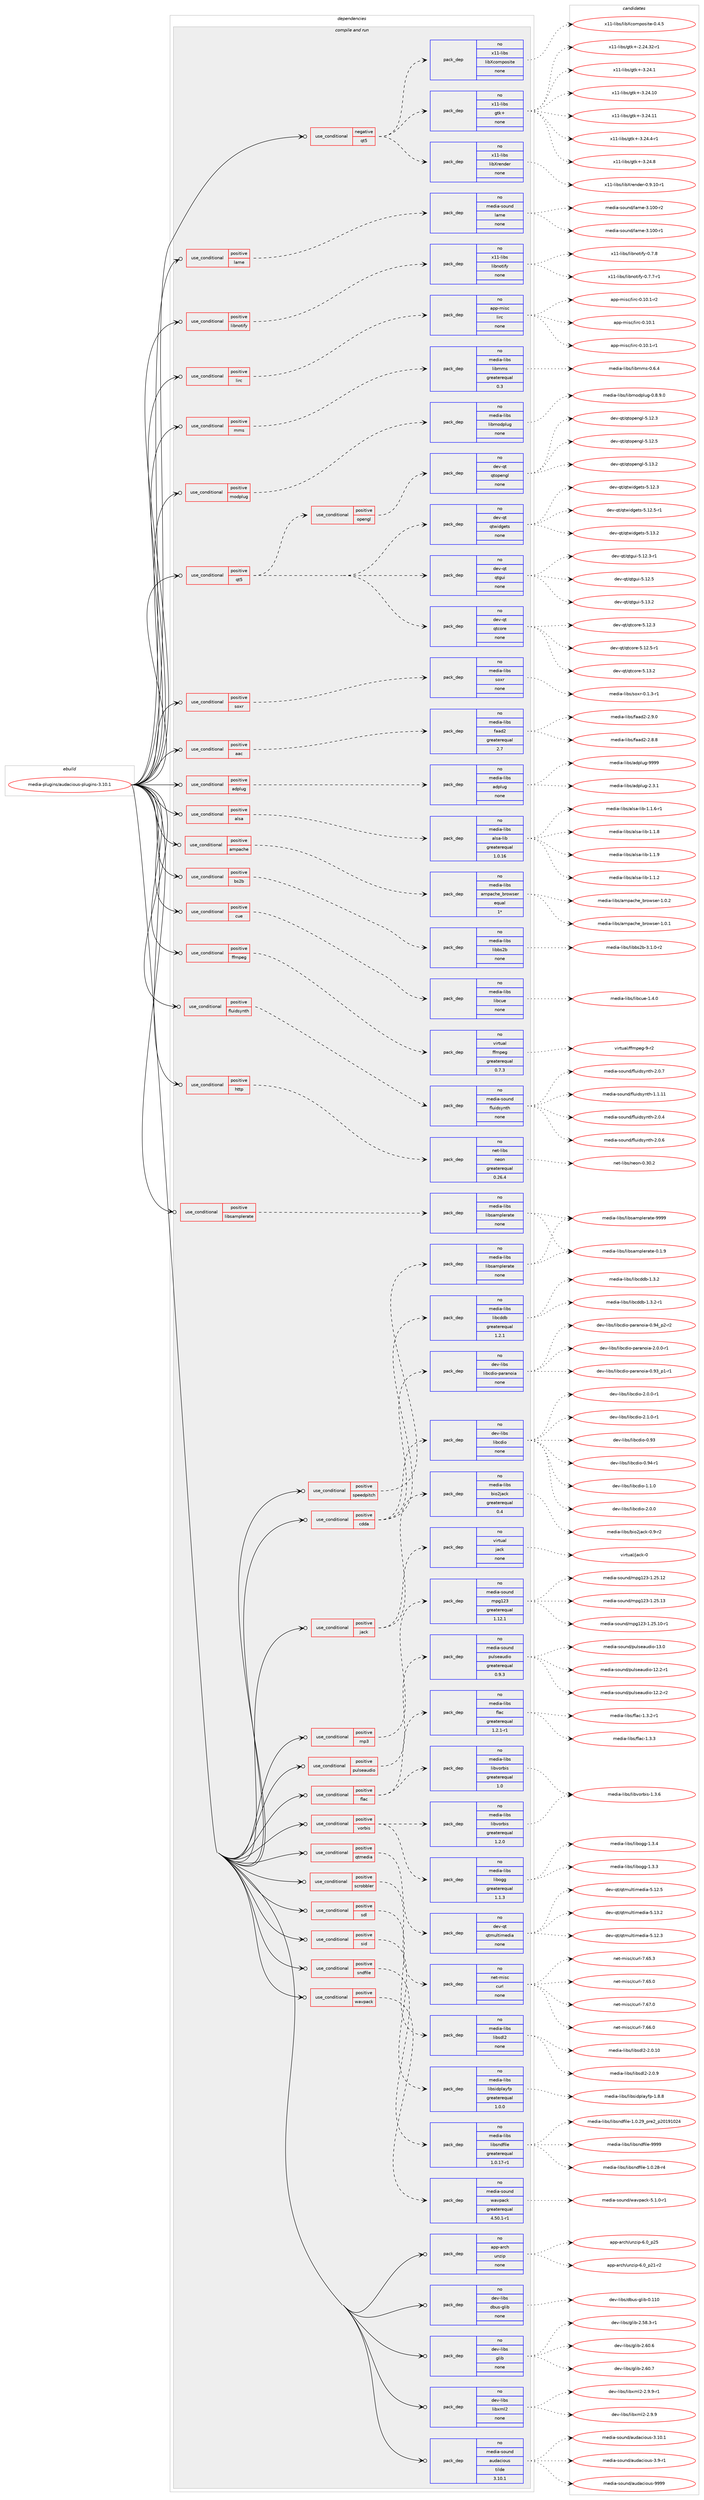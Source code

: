 digraph prolog {

# *************
# Graph options
# *************

newrank=true;
concentrate=true;
compound=true;
graph [rankdir=LR,fontname=Helvetica,fontsize=10,ranksep=1.5];#, ranksep=2.5, nodesep=0.2];
edge  [arrowhead=vee];
node  [fontname=Helvetica,fontsize=10];

# **********
# The ebuild
# **********

subgraph cluster_leftcol {
color=gray;
rank=same;
label=<<i>ebuild</i>>;
id [label="media-plugins/audacious-plugins-3.10.1", color=red, width=4, href="../media-plugins/audacious-plugins-3.10.1.svg"];
}

# ****************
# The dependencies
# ****************

subgraph cluster_midcol {
color=gray;
label=<<i>dependencies</i>>;
subgraph cluster_compile {
fillcolor="#eeeeee";
style=filled;
label=<<i>compile</i>>;
}
subgraph cluster_compileandrun {
fillcolor="#eeeeee";
style=filled;
label=<<i>compile and run</i>>;
subgraph cond192983 {
dependency792572 [label=<<TABLE BORDER="0" CELLBORDER="1" CELLSPACING="0" CELLPADDING="4"><TR><TD ROWSPAN="3" CELLPADDING="10">use_conditional</TD></TR><TR><TD>negative</TD></TR><TR><TD>qt5</TD></TR></TABLE>>, shape=none, color=red];
subgraph pack585714 {
dependency792573 [label=<<TABLE BORDER="0" CELLBORDER="1" CELLSPACING="0" CELLPADDING="4" WIDTH="220"><TR><TD ROWSPAN="6" CELLPADDING="30">pack_dep</TD></TR><TR><TD WIDTH="110">no</TD></TR><TR><TD>x11-libs</TD></TR><TR><TD>gtk+</TD></TR><TR><TD>none</TD></TR><TR><TD></TD></TR></TABLE>>, shape=none, color=blue];
}
dependency792572:e -> dependency792573:w [weight=20,style="dashed",arrowhead="vee"];
subgraph pack585715 {
dependency792574 [label=<<TABLE BORDER="0" CELLBORDER="1" CELLSPACING="0" CELLPADDING="4" WIDTH="220"><TR><TD ROWSPAN="6" CELLPADDING="30">pack_dep</TD></TR><TR><TD WIDTH="110">no</TD></TR><TR><TD>x11-libs</TD></TR><TR><TD>libXcomposite</TD></TR><TR><TD>none</TD></TR><TR><TD></TD></TR></TABLE>>, shape=none, color=blue];
}
dependency792572:e -> dependency792574:w [weight=20,style="dashed",arrowhead="vee"];
subgraph pack585716 {
dependency792575 [label=<<TABLE BORDER="0" CELLBORDER="1" CELLSPACING="0" CELLPADDING="4" WIDTH="220"><TR><TD ROWSPAN="6" CELLPADDING="30">pack_dep</TD></TR><TR><TD WIDTH="110">no</TD></TR><TR><TD>x11-libs</TD></TR><TR><TD>libXrender</TD></TR><TR><TD>none</TD></TR><TR><TD></TD></TR></TABLE>>, shape=none, color=blue];
}
dependency792572:e -> dependency792575:w [weight=20,style="dashed",arrowhead="vee"];
}
id:e -> dependency792572:w [weight=20,style="solid",arrowhead="odotvee"];
subgraph cond192984 {
dependency792576 [label=<<TABLE BORDER="0" CELLBORDER="1" CELLSPACING="0" CELLPADDING="4"><TR><TD ROWSPAN="3" CELLPADDING="10">use_conditional</TD></TR><TR><TD>positive</TD></TR><TR><TD>aac</TD></TR></TABLE>>, shape=none, color=red];
subgraph pack585717 {
dependency792577 [label=<<TABLE BORDER="0" CELLBORDER="1" CELLSPACING="0" CELLPADDING="4" WIDTH="220"><TR><TD ROWSPAN="6" CELLPADDING="30">pack_dep</TD></TR><TR><TD WIDTH="110">no</TD></TR><TR><TD>media-libs</TD></TR><TR><TD>faad2</TD></TR><TR><TD>greaterequal</TD></TR><TR><TD>2.7</TD></TR></TABLE>>, shape=none, color=blue];
}
dependency792576:e -> dependency792577:w [weight=20,style="dashed",arrowhead="vee"];
}
id:e -> dependency792576:w [weight=20,style="solid",arrowhead="odotvee"];
subgraph cond192985 {
dependency792578 [label=<<TABLE BORDER="0" CELLBORDER="1" CELLSPACING="0" CELLPADDING="4"><TR><TD ROWSPAN="3" CELLPADDING="10">use_conditional</TD></TR><TR><TD>positive</TD></TR><TR><TD>adplug</TD></TR></TABLE>>, shape=none, color=red];
subgraph pack585718 {
dependency792579 [label=<<TABLE BORDER="0" CELLBORDER="1" CELLSPACING="0" CELLPADDING="4" WIDTH="220"><TR><TD ROWSPAN="6" CELLPADDING="30">pack_dep</TD></TR><TR><TD WIDTH="110">no</TD></TR><TR><TD>media-libs</TD></TR><TR><TD>adplug</TD></TR><TR><TD>none</TD></TR><TR><TD></TD></TR></TABLE>>, shape=none, color=blue];
}
dependency792578:e -> dependency792579:w [weight=20,style="dashed",arrowhead="vee"];
}
id:e -> dependency792578:w [weight=20,style="solid",arrowhead="odotvee"];
subgraph cond192986 {
dependency792580 [label=<<TABLE BORDER="0" CELLBORDER="1" CELLSPACING="0" CELLPADDING="4"><TR><TD ROWSPAN="3" CELLPADDING="10">use_conditional</TD></TR><TR><TD>positive</TD></TR><TR><TD>alsa</TD></TR></TABLE>>, shape=none, color=red];
subgraph pack585719 {
dependency792581 [label=<<TABLE BORDER="0" CELLBORDER="1" CELLSPACING="0" CELLPADDING="4" WIDTH="220"><TR><TD ROWSPAN="6" CELLPADDING="30">pack_dep</TD></TR><TR><TD WIDTH="110">no</TD></TR><TR><TD>media-libs</TD></TR><TR><TD>alsa-lib</TD></TR><TR><TD>greaterequal</TD></TR><TR><TD>1.0.16</TD></TR></TABLE>>, shape=none, color=blue];
}
dependency792580:e -> dependency792581:w [weight=20,style="dashed",arrowhead="vee"];
}
id:e -> dependency792580:w [weight=20,style="solid",arrowhead="odotvee"];
subgraph cond192987 {
dependency792582 [label=<<TABLE BORDER="0" CELLBORDER="1" CELLSPACING="0" CELLPADDING="4"><TR><TD ROWSPAN="3" CELLPADDING="10">use_conditional</TD></TR><TR><TD>positive</TD></TR><TR><TD>ampache</TD></TR></TABLE>>, shape=none, color=red];
subgraph pack585720 {
dependency792583 [label=<<TABLE BORDER="0" CELLBORDER="1" CELLSPACING="0" CELLPADDING="4" WIDTH="220"><TR><TD ROWSPAN="6" CELLPADDING="30">pack_dep</TD></TR><TR><TD WIDTH="110">no</TD></TR><TR><TD>media-libs</TD></TR><TR><TD>ampache_browser</TD></TR><TR><TD>equal</TD></TR><TR><TD>1*</TD></TR></TABLE>>, shape=none, color=blue];
}
dependency792582:e -> dependency792583:w [weight=20,style="dashed",arrowhead="vee"];
}
id:e -> dependency792582:w [weight=20,style="solid",arrowhead="odotvee"];
subgraph cond192988 {
dependency792584 [label=<<TABLE BORDER="0" CELLBORDER="1" CELLSPACING="0" CELLPADDING="4"><TR><TD ROWSPAN="3" CELLPADDING="10">use_conditional</TD></TR><TR><TD>positive</TD></TR><TR><TD>bs2b</TD></TR></TABLE>>, shape=none, color=red];
subgraph pack585721 {
dependency792585 [label=<<TABLE BORDER="0" CELLBORDER="1" CELLSPACING="0" CELLPADDING="4" WIDTH="220"><TR><TD ROWSPAN="6" CELLPADDING="30">pack_dep</TD></TR><TR><TD WIDTH="110">no</TD></TR><TR><TD>media-libs</TD></TR><TR><TD>libbs2b</TD></TR><TR><TD>none</TD></TR><TR><TD></TD></TR></TABLE>>, shape=none, color=blue];
}
dependency792584:e -> dependency792585:w [weight=20,style="dashed",arrowhead="vee"];
}
id:e -> dependency792584:w [weight=20,style="solid",arrowhead="odotvee"];
subgraph cond192989 {
dependency792586 [label=<<TABLE BORDER="0" CELLBORDER="1" CELLSPACING="0" CELLPADDING="4"><TR><TD ROWSPAN="3" CELLPADDING="10">use_conditional</TD></TR><TR><TD>positive</TD></TR><TR><TD>cdda</TD></TR></TABLE>>, shape=none, color=red];
subgraph pack585722 {
dependency792587 [label=<<TABLE BORDER="0" CELLBORDER="1" CELLSPACING="0" CELLPADDING="4" WIDTH="220"><TR><TD ROWSPAN="6" CELLPADDING="30">pack_dep</TD></TR><TR><TD WIDTH="110">no</TD></TR><TR><TD>dev-libs</TD></TR><TR><TD>libcdio</TD></TR><TR><TD>none</TD></TR><TR><TD></TD></TR></TABLE>>, shape=none, color=blue];
}
dependency792586:e -> dependency792587:w [weight=20,style="dashed",arrowhead="vee"];
subgraph pack585723 {
dependency792588 [label=<<TABLE BORDER="0" CELLBORDER="1" CELLSPACING="0" CELLPADDING="4" WIDTH="220"><TR><TD ROWSPAN="6" CELLPADDING="30">pack_dep</TD></TR><TR><TD WIDTH="110">no</TD></TR><TR><TD>dev-libs</TD></TR><TR><TD>libcdio-paranoia</TD></TR><TR><TD>none</TD></TR><TR><TD></TD></TR></TABLE>>, shape=none, color=blue];
}
dependency792586:e -> dependency792588:w [weight=20,style="dashed",arrowhead="vee"];
subgraph pack585724 {
dependency792589 [label=<<TABLE BORDER="0" CELLBORDER="1" CELLSPACING="0" CELLPADDING="4" WIDTH="220"><TR><TD ROWSPAN="6" CELLPADDING="30">pack_dep</TD></TR><TR><TD WIDTH="110">no</TD></TR><TR><TD>media-libs</TD></TR><TR><TD>libcddb</TD></TR><TR><TD>greaterequal</TD></TR><TR><TD>1.2.1</TD></TR></TABLE>>, shape=none, color=blue];
}
dependency792586:e -> dependency792589:w [weight=20,style="dashed",arrowhead="vee"];
}
id:e -> dependency792586:w [weight=20,style="solid",arrowhead="odotvee"];
subgraph cond192990 {
dependency792590 [label=<<TABLE BORDER="0" CELLBORDER="1" CELLSPACING="0" CELLPADDING="4"><TR><TD ROWSPAN="3" CELLPADDING="10">use_conditional</TD></TR><TR><TD>positive</TD></TR><TR><TD>cue</TD></TR></TABLE>>, shape=none, color=red];
subgraph pack585725 {
dependency792591 [label=<<TABLE BORDER="0" CELLBORDER="1" CELLSPACING="0" CELLPADDING="4" WIDTH="220"><TR><TD ROWSPAN="6" CELLPADDING="30">pack_dep</TD></TR><TR><TD WIDTH="110">no</TD></TR><TR><TD>media-libs</TD></TR><TR><TD>libcue</TD></TR><TR><TD>none</TD></TR><TR><TD></TD></TR></TABLE>>, shape=none, color=blue];
}
dependency792590:e -> dependency792591:w [weight=20,style="dashed",arrowhead="vee"];
}
id:e -> dependency792590:w [weight=20,style="solid",arrowhead="odotvee"];
subgraph cond192991 {
dependency792592 [label=<<TABLE BORDER="0" CELLBORDER="1" CELLSPACING="0" CELLPADDING="4"><TR><TD ROWSPAN="3" CELLPADDING="10">use_conditional</TD></TR><TR><TD>positive</TD></TR><TR><TD>ffmpeg</TD></TR></TABLE>>, shape=none, color=red];
subgraph pack585726 {
dependency792593 [label=<<TABLE BORDER="0" CELLBORDER="1" CELLSPACING="0" CELLPADDING="4" WIDTH="220"><TR><TD ROWSPAN="6" CELLPADDING="30">pack_dep</TD></TR><TR><TD WIDTH="110">no</TD></TR><TR><TD>virtual</TD></TR><TR><TD>ffmpeg</TD></TR><TR><TD>greaterequal</TD></TR><TR><TD>0.7.3</TD></TR></TABLE>>, shape=none, color=blue];
}
dependency792592:e -> dependency792593:w [weight=20,style="dashed",arrowhead="vee"];
}
id:e -> dependency792592:w [weight=20,style="solid",arrowhead="odotvee"];
subgraph cond192992 {
dependency792594 [label=<<TABLE BORDER="0" CELLBORDER="1" CELLSPACING="0" CELLPADDING="4"><TR><TD ROWSPAN="3" CELLPADDING="10">use_conditional</TD></TR><TR><TD>positive</TD></TR><TR><TD>flac</TD></TR></TABLE>>, shape=none, color=red];
subgraph pack585727 {
dependency792595 [label=<<TABLE BORDER="0" CELLBORDER="1" CELLSPACING="0" CELLPADDING="4" WIDTH="220"><TR><TD ROWSPAN="6" CELLPADDING="30">pack_dep</TD></TR><TR><TD WIDTH="110">no</TD></TR><TR><TD>media-libs</TD></TR><TR><TD>flac</TD></TR><TR><TD>greaterequal</TD></TR><TR><TD>1.2.1-r1</TD></TR></TABLE>>, shape=none, color=blue];
}
dependency792594:e -> dependency792595:w [weight=20,style="dashed",arrowhead="vee"];
subgraph pack585728 {
dependency792596 [label=<<TABLE BORDER="0" CELLBORDER="1" CELLSPACING="0" CELLPADDING="4" WIDTH="220"><TR><TD ROWSPAN="6" CELLPADDING="30">pack_dep</TD></TR><TR><TD WIDTH="110">no</TD></TR><TR><TD>media-libs</TD></TR><TR><TD>libvorbis</TD></TR><TR><TD>greaterequal</TD></TR><TR><TD>1.0</TD></TR></TABLE>>, shape=none, color=blue];
}
dependency792594:e -> dependency792596:w [weight=20,style="dashed",arrowhead="vee"];
}
id:e -> dependency792594:w [weight=20,style="solid",arrowhead="odotvee"];
subgraph cond192993 {
dependency792597 [label=<<TABLE BORDER="0" CELLBORDER="1" CELLSPACING="0" CELLPADDING="4"><TR><TD ROWSPAN="3" CELLPADDING="10">use_conditional</TD></TR><TR><TD>positive</TD></TR><TR><TD>fluidsynth</TD></TR></TABLE>>, shape=none, color=red];
subgraph pack585729 {
dependency792598 [label=<<TABLE BORDER="0" CELLBORDER="1" CELLSPACING="0" CELLPADDING="4" WIDTH="220"><TR><TD ROWSPAN="6" CELLPADDING="30">pack_dep</TD></TR><TR><TD WIDTH="110">no</TD></TR><TR><TD>media-sound</TD></TR><TR><TD>fluidsynth</TD></TR><TR><TD>none</TD></TR><TR><TD></TD></TR></TABLE>>, shape=none, color=blue];
}
dependency792597:e -> dependency792598:w [weight=20,style="dashed",arrowhead="vee"];
}
id:e -> dependency792597:w [weight=20,style="solid",arrowhead="odotvee"];
subgraph cond192994 {
dependency792599 [label=<<TABLE BORDER="0" CELLBORDER="1" CELLSPACING="0" CELLPADDING="4"><TR><TD ROWSPAN="3" CELLPADDING="10">use_conditional</TD></TR><TR><TD>positive</TD></TR><TR><TD>http</TD></TR></TABLE>>, shape=none, color=red];
subgraph pack585730 {
dependency792600 [label=<<TABLE BORDER="0" CELLBORDER="1" CELLSPACING="0" CELLPADDING="4" WIDTH="220"><TR><TD ROWSPAN="6" CELLPADDING="30">pack_dep</TD></TR><TR><TD WIDTH="110">no</TD></TR><TR><TD>net-libs</TD></TR><TR><TD>neon</TD></TR><TR><TD>greaterequal</TD></TR><TR><TD>0.26.4</TD></TR></TABLE>>, shape=none, color=blue];
}
dependency792599:e -> dependency792600:w [weight=20,style="dashed",arrowhead="vee"];
}
id:e -> dependency792599:w [weight=20,style="solid",arrowhead="odotvee"];
subgraph cond192995 {
dependency792601 [label=<<TABLE BORDER="0" CELLBORDER="1" CELLSPACING="0" CELLPADDING="4"><TR><TD ROWSPAN="3" CELLPADDING="10">use_conditional</TD></TR><TR><TD>positive</TD></TR><TR><TD>jack</TD></TR></TABLE>>, shape=none, color=red];
subgraph pack585731 {
dependency792602 [label=<<TABLE BORDER="0" CELLBORDER="1" CELLSPACING="0" CELLPADDING="4" WIDTH="220"><TR><TD ROWSPAN="6" CELLPADDING="30">pack_dep</TD></TR><TR><TD WIDTH="110">no</TD></TR><TR><TD>media-libs</TD></TR><TR><TD>bio2jack</TD></TR><TR><TD>greaterequal</TD></TR><TR><TD>0.4</TD></TR></TABLE>>, shape=none, color=blue];
}
dependency792601:e -> dependency792602:w [weight=20,style="dashed",arrowhead="vee"];
subgraph pack585732 {
dependency792603 [label=<<TABLE BORDER="0" CELLBORDER="1" CELLSPACING="0" CELLPADDING="4" WIDTH="220"><TR><TD ROWSPAN="6" CELLPADDING="30">pack_dep</TD></TR><TR><TD WIDTH="110">no</TD></TR><TR><TD>virtual</TD></TR><TR><TD>jack</TD></TR><TR><TD>none</TD></TR><TR><TD></TD></TR></TABLE>>, shape=none, color=blue];
}
dependency792601:e -> dependency792603:w [weight=20,style="dashed",arrowhead="vee"];
}
id:e -> dependency792601:w [weight=20,style="solid",arrowhead="odotvee"];
subgraph cond192996 {
dependency792604 [label=<<TABLE BORDER="0" CELLBORDER="1" CELLSPACING="0" CELLPADDING="4"><TR><TD ROWSPAN="3" CELLPADDING="10">use_conditional</TD></TR><TR><TD>positive</TD></TR><TR><TD>lame</TD></TR></TABLE>>, shape=none, color=red];
subgraph pack585733 {
dependency792605 [label=<<TABLE BORDER="0" CELLBORDER="1" CELLSPACING="0" CELLPADDING="4" WIDTH="220"><TR><TD ROWSPAN="6" CELLPADDING="30">pack_dep</TD></TR><TR><TD WIDTH="110">no</TD></TR><TR><TD>media-sound</TD></TR><TR><TD>lame</TD></TR><TR><TD>none</TD></TR><TR><TD></TD></TR></TABLE>>, shape=none, color=blue];
}
dependency792604:e -> dependency792605:w [weight=20,style="dashed",arrowhead="vee"];
}
id:e -> dependency792604:w [weight=20,style="solid",arrowhead="odotvee"];
subgraph cond192997 {
dependency792606 [label=<<TABLE BORDER="0" CELLBORDER="1" CELLSPACING="0" CELLPADDING="4"><TR><TD ROWSPAN="3" CELLPADDING="10">use_conditional</TD></TR><TR><TD>positive</TD></TR><TR><TD>libnotify</TD></TR></TABLE>>, shape=none, color=red];
subgraph pack585734 {
dependency792607 [label=<<TABLE BORDER="0" CELLBORDER="1" CELLSPACING="0" CELLPADDING="4" WIDTH="220"><TR><TD ROWSPAN="6" CELLPADDING="30">pack_dep</TD></TR><TR><TD WIDTH="110">no</TD></TR><TR><TD>x11-libs</TD></TR><TR><TD>libnotify</TD></TR><TR><TD>none</TD></TR><TR><TD></TD></TR></TABLE>>, shape=none, color=blue];
}
dependency792606:e -> dependency792607:w [weight=20,style="dashed",arrowhead="vee"];
}
id:e -> dependency792606:w [weight=20,style="solid",arrowhead="odotvee"];
subgraph cond192998 {
dependency792608 [label=<<TABLE BORDER="0" CELLBORDER="1" CELLSPACING="0" CELLPADDING="4"><TR><TD ROWSPAN="3" CELLPADDING="10">use_conditional</TD></TR><TR><TD>positive</TD></TR><TR><TD>libsamplerate</TD></TR></TABLE>>, shape=none, color=red];
subgraph pack585735 {
dependency792609 [label=<<TABLE BORDER="0" CELLBORDER="1" CELLSPACING="0" CELLPADDING="4" WIDTH="220"><TR><TD ROWSPAN="6" CELLPADDING="30">pack_dep</TD></TR><TR><TD WIDTH="110">no</TD></TR><TR><TD>media-libs</TD></TR><TR><TD>libsamplerate</TD></TR><TR><TD>none</TD></TR><TR><TD></TD></TR></TABLE>>, shape=none, color=blue];
}
dependency792608:e -> dependency792609:w [weight=20,style="dashed",arrowhead="vee"];
}
id:e -> dependency792608:w [weight=20,style="solid",arrowhead="odotvee"];
subgraph cond192999 {
dependency792610 [label=<<TABLE BORDER="0" CELLBORDER="1" CELLSPACING="0" CELLPADDING="4"><TR><TD ROWSPAN="3" CELLPADDING="10">use_conditional</TD></TR><TR><TD>positive</TD></TR><TR><TD>lirc</TD></TR></TABLE>>, shape=none, color=red];
subgraph pack585736 {
dependency792611 [label=<<TABLE BORDER="0" CELLBORDER="1" CELLSPACING="0" CELLPADDING="4" WIDTH="220"><TR><TD ROWSPAN="6" CELLPADDING="30">pack_dep</TD></TR><TR><TD WIDTH="110">no</TD></TR><TR><TD>app-misc</TD></TR><TR><TD>lirc</TD></TR><TR><TD>none</TD></TR><TR><TD></TD></TR></TABLE>>, shape=none, color=blue];
}
dependency792610:e -> dependency792611:w [weight=20,style="dashed",arrowhead="vee"];
}
id:e -> dependency792610:w [weight=20,style="solid",arrowhead="odotvee"];
subgraph cond193000 {
dependency792612 [label=<<TABLE BORDER="0" CELLBORDER="1" CELLSPACING="0" CELLPADDING="4"><TR><TD ROWSPAN="3" CELLPADDING="10">use_conditional</TD></TR><TR><TD>positive</TD></TR><TR><TD>mms</TD></TR></TABLE>>, shape=none, color=red];
subgraph pack585737 {
dependency792613 [label=<<TABLE BORDER="0" CELLBORDER="1" CELLSPACING="0" CELLPADDING="4" WIDTH="220"><TR><TD ROWSPAN="6" CELLPADDING="30">pack_dep</TD></TR><TR><TD WIDTH="110">no</TD></TR><TR><TD>media-libs</TD></TR><TR><TD>libmms</TD></TR><TR><TD>greaterequal</TD></TR><TR><TD>0.3</TD></TR></TABLE>>, shape=none, color=blue];
}
dependency792612:e -> dependency792613:w [weight=20,style="dashed",arrowhead="vee"];
}
id:e -> dependency792612:w [weight=20,style="solid",arrowhead="odotvee"];
subgraph cond193001 {
dependency792614 [label=<<TABLE BORDER="0" CELLBORDER="1" CELLSPACING="0" CELLPADDING="4"><TR><TD ROWSPAN="3" CELLPADDING="10">use_conditional</TD></TR><TR><TD>positive</TD></TR><TR><TD>modplug</TD></TR></TABLE>>, shape=none, color=red];
subgraph pack585738 {
dependency792615 [label=<<TABLE BORDER="0" CELLBORDER="1" CELLSPACING="0" CELLPADDING="4" WIDTH="220"><TR><TD ROWSPAN="6" CELLPADDING="30">pack_dep</TD></TR><TR><TD WIDTH="110">no</TD></TR><TR><TD>media-libs</TD></TR><TR><TD>libmodplug</TD></TR><TR><TD>none</TD></TR><TR><TD></TD></TR></TABLE>>, shape=none, color=blue];
}
dependency792614:e -> dependency792615:w [weight=20,style="dashed",arrowhead="vee"];
}
id:e -> dependency792614:w [weight=20,style="solid",arrowhead="odotvee"];
subgraph cond193002 {
dependency792616 [label=<<TABLE BORDER="0" CELLBORDER="1" CELLSPACING="0" CELLPADDING="4"><TR><TD ROWSPAN="3" CELLPADDING="10">use_conditional</TD></TR><TR><TD>positive</TD></TR><TR><TD>mp3</TD></TR></TABLE>>, shape=none, color=red];
subgraph pack585739 {
dependency792617 [label=<<TABLE BORDER="0" CELLBORDER="1" CELLSPACING="0" CELLPADDING="4" WIDTH="220"><TR><TD ROWSPAN="6" CELLPADDING="30">pack_dep</TD></TR><TR><TD WIDTH="110">no</TD></TR><TR><TD>media-sound</TD></TR><TR><TD>mpg123</TD></TR><TR><TD>greaterequal</TD></TR><TR><TD>1.12.1</TD></TR></TABLE>>, shape=none, color=blue];
}
dependency792616:e -> dependency792617:w [weight=20,style="dashed",arrowhead="vee"];
}
id:e -> dependency792616:w [weight=20,style="solid",arrowhead="odotvee"];
subgraph cond193003 {
dependency792618 [label=<<TABLE BORDER="0" CELLBORDER="1" CELLSPACING="0" CELLPADDING="4"><TR><TD ROWSPAN="3" CELLPADDING="10">use_conditional</TD></TR><TR><TD>positive</TD></TR><TR><TD>pulseaudio</TD></TR></TABLE>>, shape=none, color=red];
subgraph pack585740 {
dependency792619 [label=<<TABLE BORDER="0" CELLBORDER="1" CELLSPACING="0" CELLPADDING="4" WIDTH="220"><TR><TD ROWSPAN="6" CELLPADDING="30">pack_dep</TD></TR><TR><TD WIDTH="110">no</TD></TR><TR><TD>media-sound</TD></TR><TR><TD>pulseaudio</TD></TR><TR><TD>greaterequal</TD></TR><TR><TD>0.9.3</TD></TR></TABLE>>, shape=none, color=blue];
}
dependency792618:e -> dependency792619:w [weight=20,style="dashed",arrowhead="vee"];
}
id:e -> dependency792618:w [weight=20,style="solid",arrowhead="odotvee"];
subgraph cond193004 {
dependency792620 [label=<<TABLE BORDER="0" CELLBORDER="1" CELLSPACING="0" CELLPADDING="4"><TR><TD ROWSPAN="3" CELLPADDING="10">use_conditional</TD></TR><TR><TD>positive</TD></TR><TR><TD>qt5</TD></TR></TABLE>>, shape=none, color=red];
subgraph pack585741 {
dependency792621 [label=<<TABLE BORDER="0" CELLBORDER="1" CELLSPACING="0" CELLPADDING="4" WIDTH="220"><TR><TD ROWSPAN="6" CELLPADDING="30">pack_dep</TD></TR><TR><TD WIDTH="110">no</TD></TR><TR><TD>dev-qt</TD></TR><TR><TD>qtcore</TD></TR><TR><TD>none</TD></TR><TR><TD></TD></TR></TABLE>>, shape=none, color=blue];
}
dependency792620:e -> dependency792621:w [weight=20,style="dashed",arrowhead="vee"];
subgraph pack585742 {
dependency792622 [label=<<TABLE BORDER="0" CELLBORDER="1" CELLSPACING="0" CELLPADDING="4" WIDTH="220"><TR><TD ROWSPAN="6" CELLPADDING="30">pack_dep</TD></TR><TR><TD WIDTH="110">no</TD></TR><TR><TD>dev-qt</TD></TR><TR><TD>qtgui</TD></TR><TR><TD>none</TD></TR><TR><TD></TD></TR></TABLE>>, shape=none, color=blue];
}
dependency792620:e -> dependency792622:w [weight=20,style="dashed",arrowhead="vee"];
subgraph pack585743 {
dependency792623 [label=<<TABLE BORDER="0" CELLBORDER="1" CELLSPACING="0" CELLPADDING="4" WIDTH="220"><TR><TD ROWSPAN="6" CELLPADDING="30">pack_dep</TD></TR><TR><TD WIDTH="110">no</TD></TR><TR><TD>dev-qt</TD></TR><TR><TD>qtwidgets</TD></TR><TR><TD>none</TD></TR><TR><TD></TD></TR></TABLE>>, shape=none, color=blue];
}
dependency792620:e -> dependency792623:w [weight=20,style="dashed",arrowhead="vee"];
subgraph cond193005 {
dependency792624 [label=<<TABLE BORDER="0" CELLBORDER="1" CELLSPACING="0" CELLPADDING="4"><TR><TD ROWSPAN="3" CELLPADDING="10">use_conditional</TD></TR><TR><TD>positive</TD></TR><TR><TD>opengl</TD></TR></TABLE>>, shape=none, color=red];
subgraph pack585744 {
dependency792625 [label=<<TABLE BORDER="0" CELLBORDER="1" CELLSPACING="0" CELLPADDING="4" WIDTH="220"><TR><TD ROWSPAN="6" CELLPADDING="30">pack_dep</TD></TR><TR><TD WIDTH="110">no</TD></TR><TR><TD>dev-qt</TD></TR><TR><TD>qtopengl</TD></TR><TR><TD>none</TD></TR><TR><TD></TD></TR></TABLE>>, shape=none, color=blue];
}
dependency792624:e -> dependency792625:w [weight=20,style="dashed",arrowhead="vee"];
}
dependency792620:e -> dependency792624:w [weight=20,style="dashed",arrowhead="vee"];
}
id:e -> dependency792620:w [weight=20,style="solid",arrowhead="odotvee"];
subgraph cond193006 {
dependency792626 [label=<<TABLE BORDER="0" CELLBORDER="1" CELLSPACING="0" CELLPADDING="4"><TR><TD ROWSPAN="3" CELLPADDING="10">use_conditional</TD></TR><TR><TD>positive</TD></TR><TR><TD>qtmedia</TD></TR></TABLE>>, shape=none, color=red];
subgraph pack585745 {
dependency792627 [label=<<TABLE BORDER="0" CELLBORDER="1" CELLSPACING="0" CELLPADDING="4" WIDTH="220"><TR><TD ROWSPAN="6" CELLPADDING="30">pack_dep</TD></TR><TR><TD WIDTH="110">no</TD></TR><TR><TD>dev-qt</TD></TR><TR><TD>qtmultimedia</TD></TR><TR><TD>none</TD></TR><TR><TD></TD></TR></TABLE>>, shape=none, color=blue];
}
dependency792626:e -> dependency792627:w [weight=20,style="dashed",arrowhead="vee"];
}
id:e -> dependency792626:w [weight=20,style="solid",arrowhead="odotvee"];
subgraph cond193007 {
dependency792628 [label=<<TABLE BORDER="0" CELLBORDER="1" CELLSPACING="0" CELLPADDING="4"><TR><TD ROWSPAN="3" CELLPADDING="10">use_conditional</TD></TR><TR><TD>positive</TD></TR><TR><TD>scrobbler</TD></TR></TABLE>>, shape=none, color=red];
subgraph pack585746 {
dependency792629 [label=<<TABLE BORDER="0" CELLBORDER="1" CELLSPACING="0" CELLPADDING="4" WIDTH="220"><TR><TD ROWSPAN="6" CELLPADDING="30">pack_dep</TD></TR><TR><TD WIDTH="110">no</TD></TR><TR><TD>net-misc</TD></TR><TR><TD>curl</TD></TR><TR><TD>none</TD></TR><TR><TD></TD></TR></TABLE>>, shape=none, color=blue];
}
dependency792628:e -> dependency792629:w [weight=20,style="dashed",arrowhead="vee"];
}
id:e -> dependency792628:w [weight=20,style="solid",arrowhead="odotvee"];
subgraph cond193008 {
dependency792630 [label=<<TABLE BORDER="0" CELLBORDER="1" CELLSPACING="0" CELLPADDING="4"><TR><TD ROWSPAN="3" CELLPADDING="10">use_conditional</TD></TR><TR><TD>positive</TD></TR><TR><TD>sdl</TD></TR></TABLE>>, shape=none, color=red];
subgraph pack585747 {
dependency792631 [label=<<TABLE BORDER="0" CELLBORDER="1" CELLSPACING="0" CELLPADDING="4" WIDTH="220"><TR><TD ROWSPAN="6" CELLPADDING="30">pack_dep</TD></TR><TR><TD WIDTH="110">no</TD></TR><TR><TD>media-libs</TD></TR><TR><TD>libsdl2</TD></TR><TR><TD>none</TD></TR><TR><TD></TD></TR></TABLE>>, shape=none, color=blue];
}
dependency792630:e -> dependency792631:w [weight=20,style="dashed",arrowhead="vee"];
}
id:e -> dependency792630:w [weight=20,style="solid",arrowhead="odotvee"];
subgraph cond193009 {
dependency792632 [label=<<TABLE BORDER="0" CELLBORDER="1" CELLSPACING="0" CELLPADDING="4"><TR><TD ROWSPAN="3" CELLPADDING="10">use_conditional</TD></TR><TR><TD>positive</TD></TR><TR><TD>sid</TD></TR></TABLE>>, shape=none, color=red];
subgraph pack585748 {
dependency792633 [label=<<TABLE BORDER="0" CELLBORDER="1" CELLSPACING="0" CELLPADDING="4" WIDTH="220"><TR><TD ROWSPAN="6" CELLPADDING="30">pack_dep</TD></TR><TR><TD WIDTH="110">no</TD></TR><TR><TD>media-libs</TD></TR><TR><TD>libsidplayfp</TD></TR><TR><TD>greaterequal</TD></TR><TR><TD>1.0.0</TD></TR></TABLE>>, shape=none, color=blue];
}
dependency792632:e -> dependency792633:w [weight=20,style="dashed",arrowhead="vee"];
}
id:e -> dependency792632:w [weight=20,style="solid",arrowhead="odotvee"];
subgraph cond193010 {
dependency792634 [label=<<TABLE BORDER="0" CELLBORDER="1" CELLSPACING="0" CELLPADDING="4"><TR><TD ROWSPAN="3" CELLPADDING="10">use_conditional</TD></TR><TR><TD>positive</TD></TR><TR><TD>sndfile</TD></TR></TABLE>>, shape=none, color=red];
subgraph pack585749 {
dependency792635 [label=<<TABLE BORDER="0" CELLBORDER="1" CELLSPACING="0" CELLPADDING="4" WIDTH="220"><TR><TD ROWSPAN="6" CELLPADDING="30">pack_dep</TD></TR><TR><TD WIDTH="110">no</TD></TR><TR><TD>media-libs</TD></TR><TR><TD>libsndfile</TD></TR><TR><TD>greaterequal</TD></TR><TR><TD>1.0.17-r1</TD></TR></TABLE>>, shape=none, color=blue];
}
dependency792634:e -> dependency792635:w [weight=20,style="dashed",arrowhead="vee"];
}
id:e -> dependency792634:w [weight=20,style="solid",arrowhead="odotvee"];
subgraph cond193011 {
dependency792636 [label=<<TABLE BORDER="0" CELLBORDER="1" CELLSPACING="0" CELLPADDING="4"><TR><TD ROWSPAN="3" CELLPADDING="10">use_conditional</TD></TR><TR><TD>positive</TD></TR><TR><TD>soxr</TD></TR></TABLE>>, shape=none, color=red];
subgraph pack585750 {
dependency792637 [label=<<TABLE BORDER="0" CELLBORDER="1" CELLSPACING="0" CELLPADDING="4" WIDTH="220"><TR><TD ROWSPAN="6" CELLPADDING="30">pack_dep</TD></TR><TR><TD WIDTH="110">no</TD></TR><TR><TD>media-libs</TD></TR><TR><TD>soxr</TD></TR><TR><TD>none</TD></TR><TR><TD></TD></TR></TABLE>>, shape=none, color=blue];
}
dependency792636:e -> dependency792637:w [weight=20,style="dashed",arrowhead="vee"];
}
id:e -> dependency792636:w [weight=20,style="solid",arrowhead="odotvee"];
subgraph cond193012 {
dependency792638 [label=<<TABLE BORDER="0" CELLBORDER="1" CELLSPACING="0" CELLPADDING="4"><TR><TD ROWSPAN="3" CELLPADDING="10">use_conditional</TD></TR><TR><TD>positive</TD></TR><TR><TD>speedpitch</TD></TR></TABLE>>, shape=none, color=red];
subgraph pack585751 {
dependency792639 [label=<<TABLE BORDER="0" CELLBORDER="1" CELLSPACING="0" CELLPADDING="4" WIDTH="220"><TR><TD ROWSPAN="6" CELLPADDING="30">pack_dep</TD></TR><TR><TD WIDTH="110">no</TD></TR><TR><TD>media-libs</TD></TR><TR><TD>libsamplerate</TD></TR><TR><TD>none</TD></TR><TR><TD></TD></TR></TABLE>>, shape=none, color=blue];
}
dependency792638:e -> dependency792639:w [weight=20,style="dashed",arrowhead="vee"];
}
id:e -> dependency792638:w [weight=20,style="solid",arrowhead="odotvee"];
subgraph cond193013 {
dependency792640 [label=<<TABLE BORDER="0" CELLBORDER="1" CELLSPACING="0" CELLPADDING="4"><TR><TD ROWSPAN="3" CELLPADDING="10">use_conditional</TD></TR><TR><TD>positive</TD></TR><TR><TD>vorbis</TD></TR></TABLE>>, shape=none, color=red];
subgraph pack585752 {
dependency792641 [label=<<TABLE BORDER="0" CELLBORDER="1" CELLSPACING="0" CELLPADDING="4" WIDTH="220"><TR><TD ROWSPAN="6" CELLPADDING="30">pack_dep</TD></TR><TR><TD WIDTH="110">no</TD></TR><TR><TD>media-libs</TD></TR><TR><TD>libogg</TD></TR><TR><TD>greaterequal</TD></TR><TR><TD>1.1.3</TD></TR></TABLE>>, shape=none, color=blue];
}
dependency792640:e -> dependency792641:w [weight=20,style="dashed",arrowhead="vee"];
subgraph pack585753 {
dependency792642 [label=<<TABLE BORDER="0" CELLBORDER="1" CELLSPACING="0" CELLPADDING="4" WIDTH="220"><TR><TD ROWSPAN="6" CELLPADDING="30">pack_dep</TD></TR><TR><TD WIDTH="110">no</TD></TR><TR><TD>media-libs</TD></TR><TR><TD>libvorbis</TD></TR><TR><TD>greaterequal</TD></TR><TR><TD>1.2.0</TD></TR></TABLE>>, shape=none, color=blue];
}
dependency792640:e -> dependency792642:w [weight=20,style="dashed",arrowhead="vee"];
}
id:e -> dependency792640:w [weight=20,style="solid",arrowhead="odotvee"];
subgraph cond193014 {
dependency792643 [label=<<TABLE BORDER="0" CELLBORDER="1" CELLSPACING="0" CELLPADDING="4"><TR><TD ROWSPAN="3" CELLPADDING="10">use_conditional</TD></TR><TR><TD>positive</TD></TR><TR><TD>wavpack</TD></TR></TABLE>>, shape=none, color=red];
subgraph pack585754 {
dependency792644 [label=<<TABLE BORDER="0" CELLBORDER="1" CELLSPACING="0" CELLPADDING="4" WIDTH="220"><TR><TD ROWSPAN="6" CELLPADDING="30">pack_dep</TD></TR><TR><TD WIDTH="110">no</TD></TR><TR><TD>media-sound</TD></TR><TR><TD>wavpack</TD></TR><TR><TD>greaterequal</TD></TR><TR><TD>4.50.1-r1</TD></TR></TABLE>>, shape=none, color=blue];
}
dependency792643:e -> dependency792644:w [weight=20,style="dashed",arrowhead="vee"];
}
id:e -> dependency792643:w [weight=20,style="solid",arrowhead="odotvee"];
subgraph pack585755 {
dependency792645 [label=<<TABLE BORDER="0" CELLBORDER="1" CELLSPACING="0" CELLPADDING="4" WIDTH="220"><TR><TD ROWSPAN="6" CELLPADDING="30">pack_dep</TD></TR><TR><TD WIDTH="110">no</TD></TR><TR><TD>app-arch</TD></TR><TR><TD>unzip</TD></TR><TR><TD>none</TD></TR><TR><TD></TD></TR></TABLE>>, shape=none, color=blue];
}
id:e -> dependency792645:w [weight=20,style="solid",arrowhead="odotvee"];
subgraph pack585756 {
dependency792646 [label=<<TABLE BORDER="0" CELLBORDER="1" CELLSPACING="0" CELLPADDING="4" WIDTH="220"><TR><TD ROWSPAN="6" CELLPADDING="30">pack_dep</TD></TR><TR><TD WIDTH="110">no</TD></TR><TR><TD>dev-libs</TD></TR><TR><TD>dbus-glib</TD></TR><TR><TD>none</TD></TR><TR><TD></TD></TR></TABLE>>, shape=none, color=blue];
}
id:e -> dependency792646:w [weight=20,style="solid",arrowhead="odotvee"];
subgraph pack585757 {
dependency792647 [label=<<TABLE BORDER="0" CELLBORDER="1" CELLSPACING="0" CELLPADDING="4" WIDTH="220"><TR><TD ROWSPAN="6" CELLPADDING="30">pack_dep</TD></TR><TR><TD WIDTH="110">no</TD></TR><TR><TD>dev-libs</TD></TR><TR><TD>glib</TD></TR><TR><TD>none</TD></TR><TR><TD></TD></TR></TABLE>>, shape=none, color=blue];
}
id:e -> dependency792647:w [weight=20,style="solid",arrowhead="odotvee"];
subgraph pack585758 {
dependency792648 [label=<<TABLE BORDER="0" CELLBORDER="1" CELLSPACING="0" CELLPADDING="4" WIDTH="220"><TR><TD ROWSPAN="6" CELLPADDING="30">pack_dep</TD></TR><TR><TD WIDTH="110">no</TD></TR><TR><TD>dev-libs</TD></TR><TR><TD>libxml2</TD></TR><TR><TD>none</TD></TR><TR><TD></TD></TR></TABLE>>, shape=none, color=blue];
}
id:e -> dependency792648:w [weight=20,style="solid",arrowhead="odotvee"];
subgraph pack585759 {
dependency792649 [label=<<TABLE BORDER="0" CELLBORDER="1" CELLSPACING="0" CELLPADDING="4" WIDTH="220"><TR><TD ROWSPAN="6" CELLPADDING="30">pack_dep</TD></TR><TR><TD WIDTH="110">no</TD></TR><TR><TD>media-sound</TD></TR><TR><TD>audacious</TD></TR><TR><TD>tilde</TD></TR><TR><TD>3.10.1</TD></TR></TABLE>>, shape=none, color=blue];
}
id:e -> dependency792649:w [weight=20,style="solid",arrowhead="odotvee"];
}
subgraph cluster_run {
fillcolor="#eeeeee";
style=filled;
label=<<i>run</i>>;
}
}

# **************
# The candidates
# **************

subgraph cluster_choices {
rank=same;
color=gray;
label=<<i>candidates</i>>;

subgraph choice585714 {
color=black;
nodesep=1;
choice12049494510810598115471031161074345504650524651504511449 [label="x11-libs/gtk+-2.24.32-r1", color=red, width=4,href="../x11-libs/gtk+-2.24.32-r1.svg"];
choice12049494510810598115471031161074345514650524649 [label="x11-libs/gtk+-3.24.1", color=red, width=4,href="../x11-libs/gtk+-3.24.1.svg"];
choice1204949451081059811547103116107434551465052464948 [label="x11-libs/gtk+-3.24.10", color=red, width=4,href="../x11-libs/gtk+-3.24.10.svg"];
choice1204949451081059811547103116107434551465052464949 [label="x11-libs/gtk+-3.24.11", color=red, width=4,href="../x11-libs/gtk+-3.24.11.svg"];
choice120494945108105981154710311610743455146505246524511449 [label="x11-libs/gtk+-3.24.4-r1", color=red, width=4,href="../x11-libs/gtk+-3.24.4-r1.svg"];
choice12049494510810598115471031161074345514650524656 [label="x11-libs/gtk+-3.24.8", color=red, width=4,href="../x11-libs/gtk+-3.24.8.svg"];
dependency792573:e -> choice12049494510810598115471031161074345504650524651504511449:w [style=dotted,weight="100"];
dependency792573:e -> choice12049494510810598115471031161074345514650524649:w [style=dotted,weight="100"];
dependency792573:e -> choice1204949451081059811547103116107434551465052464948:w [style=dotted,weight="100"];
dependency792573:e -> choice1204949451081059811547103116107434551465052464949:w [style=dotted,weight="100"];
dependency792573:e -> choice120494945108105981154710311610743455146505246524511449:w [style=dotted,weight="100"];
dependency792573:e -> choice12049494510810598115471031161074345514650524656:w [style=dotted,weight="100"];
}
subgraph choice585715 {
color=black;
nodesep=1;
choice1204949451081059811547108105988899111109112111115105116101454846524653 [label="x11-libs/libXcomposite-0.4.5", color=red, width=4,href="../x11-libs/libXcomposite-0.4.5.svg"];
dependency792574:e -> choice1204949451081059811547108105988899111109112111115105116101454846524653:w [style=dotted,weight="100"];
}
subgraph choice585716 {
color=black;
nodesep=1;
choice12049494510810598115471081059888114101110100101114454846574649484511449 [label="x11-libs/libXrender-0.9.10-r1", color=red, width=4,href="../x11-libs/libXrender-0.9.10-r1.svg"];
dependency792575:e -> choice12049494510810598115471081059888114101110100101114454846574649484511449:w [style=dotted,weight="100"];
}
subgraph choice585717 {
color=black;
nodesep=1;
choice10910110010597451081059811547102979710050455046564656 [label="media-libs/faad2-2.8.8", color=red, width=4,href="../media-libs/faad2-2.8.8.svg"];
choice10910110010597451081059811547102979710050455046574648 [label="media-libs/faad2-2.9.0", color=red, width=4,href="../media-libs/faad2-2.9.0.svg"];
dependency792577:e -> choice10910110010597451081059811547102979710050455046564656:w [style=dotted,weight="100"];
dependency792577:e -> choice10910110010597451081059811547102979710050455046574648:w [style=dotted,weight="100"];
}
subgraph choice585718 {
color=black;
nodesep=1;
choice1091011001059745108105981154797100112108117103455046514649 [label="media-libs/adplug-2.3.1", color=red, width=4,href="../media-libs/adplug-2.3.1.svg"];
choice10910110010597451081059811547971001121081171034557575757 [label="media-libs/adplug-9999", color=red, width=4,href="../media-libs/adplug-9999.svg"];
dependency792579:e -> choice1091011001059745108105981154797100112108117103455046514649:w [style=dotted,weight="100"];
dependency792579:e -> choice10910110010597451081059811547971001121081171034557575757:w [style=dotted,weight="100"];
}
subgraph choice585719 {
color=black;
nodesep=1;
choice1091011001059745108105981154797108115974510810598454946494650 [label="media-libs/alsa-lib-1.1.2", color=red, width=4,href="../media-libs/alsa-lib-1.1.2.svg"];
choice10910110010597451081059811547971081159745108105984549464946544511449 [label="media-libs/alsa-lib-1.1.6-r1", color=red, width=4,href="../media-libs/alsa-lib-1.1.6-r1.svg"];
choice1091011001059745108105981154797108115974510810598454946494656 [label="media-libs/alsa-lib-1.1.8", color=red, width=4,href="../media-libs/alsa-lib-1.1.8.svg"];
choice1091011001059745108105981154797108115974510810598454946494657 [label="media-libs/alsa-lib-1.1.9", color=red, width=4,href="../media-libs/alsa-lib-1.1.9.svg"];
dependency792581:e -> choice1091011001059745108105981154797108115974510810598454946494650:w [style=dotted,weight="100"];
dependency792581:e -> choice10910110010597451081059811547971081159745108105984549464946544511449:w [style=dotted,weight="100"];
dependency792581:e -> choice1091011001059745108105981154797108115974510810598454946494656:w [style=dotted,weight="100"];
dependency792581:e -> choice1091011001059745108105981154797108115974510810598454946494657:w [style=dotted,weight="100"];
}
subgraph choice585720 {
color=black;
nodesep=1;
choice109101100105974510810598115479710911297991041019598114111119115101114454946484649 [label="media-libs/ampache_browser-1.0.1", color=red, width=4,href="../media-libs/ampache_browser-1.0.1.svg"];
choice109101100105974510810598115479710911297991041019598114111119115101114454946484650 [label="media-libs/ampache_browser-1.0.2", color=red, width=4,href="../media-libs/ampache_browser-1.0.2.svg"];
dependency792583:e -> choice109101100105974510810598115479710911297991041019598114111119115101114454946484649:w [style=dotted,weight="100"];
dependency792583:e -> choice109101100105974510810598115479710911297991041019598114111119115101114454946484650:w [style=dotted,weight="100"];
}
subgraph choice585721 {
color=black;
nodesep=1;
choice10910110010597451081059811547108105989811550984551464946484511450 [label="media-libs/libbs2b-3.1.0-r2", color=red, width=4,href="../media-libs/libbs2b-3.1.0-r2.svg"];
dependency792585:e -> choice10910110010597451081059811547108105989811550984551464946484511450:w [style=dotted,weight="100"];
}
subgraph choice585722 {
color=black;
nodesep=1;
choice10010111845108105981154710810598991001051114548465751 [label="dev-libs/libcdio-0.93", color=red, width=4,href="../dev-libs/libcdio-0.93.svg"];
choice100101118451081059811547108105989910010511145484657524511449 [label="dev-libs/libcdio-0.94-r1", color=red, width=4,href="../dev-libs/libcdio-0.94-r1.svg"];
choice1001011184510810598115471081059899100105111454946494648 [label="dev-libs/libcdio-1.1.0", color=red, width=4,href="../dev-libs/libcdio-1.1.0.svg"];
choice1001011184510810598115471081059899100105111455046484648 [label="dev-libs/libcdio-2.0.0", color=red, width=4,href="../dev-libs/libcdio-2.0.0.svg"];
choice10010111845108105981154710810598991001051114550464846484511449 [label="dev-libs/libcdio-2.0.0-r1", color=red, width=4,href="../dev-libs/libcdio-2.0.0-r1.svg"];
choice10010111845108105981154710810598991001051114550464946484511449 [label="dev-libs/libcdio-2.1.0-r1", color=red, width=4,href="../dev-libs/libcdio-2.1.0-r1.svg"];
dependency792587:e -> choice10010111845108105981154710810598991001051114548465751:w [style=dotted,weight="100"];
dependency792587:e -> choice100101118451081059811547108105989910010511145484657524511449:w [style=dotted,weight="100"];
dependency792587:e -> choice1001011184510810598115471081059899100105111454946494648:w [style=dotted,weight="100"];
dependency792587:e -> choice1001011184510810598115471081059899100105111455046484648:w [style=dotted,weight="100"];
dependency792587:e -> choice10010111845108105981154710810598991001051114550464846484511449:w [style=dotted,weight="100"];
dependency792587:e -> choice10010111845108105981154710810598991001051114550464946484511449:w [style=dotted,weight="100"];
}
subgraph choice585723 {
color=black;
nodesep=1;
choice100101118451081059811547108105989910010511145112971149711011110597454846575195112494511449 [label="dev-libs/libcdio-paranoia-0.93_p1-r1", color=red, width=4,href="../dev-libs/libcdio-paranoia-0.93_p1-r1.svg"];
choice100101118451081059811547108105989910010511145112971149711011110597454846575295112504511450 [label="dev-libs/libcdio-paranoia-0.94_p2-r2", color=red, width=4,href="../dev-libs/libcdio-paranoia-0.94_p2-r2.svg"];
choice1001011184510810598115471081059899100105111451129711497110111105974550464846484511449 [label="dev-libs/libcdio-paranoia-2.0.0-r1", color=red, width=4,href="../dev-libs/libcdio-paranoia-2.0.0-r1.svg"];
dependency792588:e -> choice100101118451081059811547108105989910010511145112971149711011110597454846575195112494511449:w [style=dotted,weight="100"];
dependency792588:e -> choice100101118451081059811547108105989910010511145112971149711011110597454846575295112504511450:w [style=dotted,weight="100"];
dependency792588:e -> choice1001011184510810598115471081059899100105111451129711497110111105974550464846484511449:w [style=dotted,weight="100"];
}
subgraph choice585724 {
color=black;
nodesep=1;
choice10910110010597451081059811547108105989910010098454946514650 [label="media-libs/libcddb-1.3.2", color=red, width=4,href="../media-libs/libcddb-1.3.2.svg"];
choice109101100105974510810598115471081059899100100984549465146504511449 [label="media-libs/libcddb-1.3.2-r1", color=red, width=4,href="../media-libs/libcddb-1.3.2-r1.svg"];
dependency792589:e -> choice10910110010597451081059811547108105989910010098454946514650:w [style=dotted,weight="100"];
dependency792589:e -> choice109101100105974510810598115471081059899100100984549465146504511449:w [style=dotted,weight="100"];
}
subgraph choice585725 {
color=black;
nodesep=1;
choice109101100105974510810598115471081059899117101454946524648 [label="media-libs/libcue-1.4.0", color=red, width=4,href="../media-libs/libcue-1.4.0.svg"];
dependency792591:e -> choice109101100105974510810598115471081059899117101454946524648:w [style=dotted,weight="100"];
}
subgraph choice585726 {
color=black;
nodesep=1;
choice118105114116117971084710210210911210110345574511450 [label="virtual/ffmpeg-9-r2", color=red, width=4,href="../virtual/ffmpeg-9-r2.svg"];
dependency792593:e -> choice118105114116117971084710210210911210110345574511450:w [style=dotted,weight="100"];
}
subgraph choice585727 {
color=black;
nodesep=1;
choice1091011001059745108105981154710210897994549465146504511449 [label="media-libs/flac-1.3.2-r1", color=red, width=4,href="../media-libs/flac-1.3.2-r1.svg"];
choice109101100105974510810598115471021089799454946514651 [label="media-libs/flac-1.3.3", color=red, width=4,href="../media-libs/flac-1.3.3.svg"];
dependency792595:e -> choice1091011001059745108105981154710210897994549465146504511449:w [style=dotted,weight="100"];
dependency792595:e -> choice109101100105974510810598115471021089799454946514651:w [style=dotted,weight="100"];
}
subgraph choice585728 {
color=black;
nodesep=1;
choice109101100105974510810598115471081059811811111498105115454946514654 [label="media-libs/libvorbis-1.3.6", color=red, width=4,href="../media-libs/libvorbis-1.3.6.svg"];
dependency792596:e -> choice109101100105974510810598115471081059811811111498105115454946514654:w [style=dotted,weight="100"];
}
subgraph choice585729 {
color=black;
nodesep=1;
choice10910110010597451151111171101004710210811710510011512111011610445494649464949 [label="media-sound/fluidsynth-1.1.11", color=red, width=4,href="../media-sound/fluidsynth-1.1.11.svg"];
choice109101100105974511511111711010047102108117105100115121110116104455046484652 [label="media-sound/fluidsynth-2.0.4", color=red, width=4,href="../media-sound/fluidsynth-2.0.4.svg"];
choice109101100105974511511111711010047102108117105100115121110116104455046484654 [label="media-sound/fluidsynth-2.0.6", color=red, width=4,href="../media-sound/fluidsynth-2.0.6.svg"];
choice109101100105974511511111711010047102108117105100115121110116104455046484655 [label="media-sound/fluidsynth-2.0.7", color=red, width=4,href="../media-sound/fluidsynth-2.0.7.svg"];
dependency792598:e -> choice10910110010597451151111171101004710210811710510011512111011610445494649464949:w [style=dotted,weight="100"];
dependency792598:e -> choice109101100105974511511111711010047102108117105100115121110116104455046484652:w [style=dotted,weight="100"];
dependency792598:e -> choice109101100105974511511111711010047102108117105100115121110116104455046484654:w [style=dotted,weight="100"];
dependency792598:e -> choice109101100105974511511111711010047102108117105100115121110116104455046484655:w [style=dotted,weight="100"];
}
subgraph choice585730 {
color=black;
nodesep=1;
choice11010111645108105981154711010111111045484651484650 [label="net-libs/neon-0.30.2", color=red, width=4,href="../net-libs/neon-0.30.2.svg"];
dependency792600:e -> choice11010111645108105981154711010111111045484651484650:w [style=dotted,weight="100"];
}
subgraph choice585731 {
color=black;
nodesep=1;
choice1091011001059745108105981154798105111501069799107454846574511450 [label="media-libs/bio2jack-0.9-r2", color=red, width=4,href="../media-libs/bio2jack-0.9-r2.svg"];
dependency792602:e -> choice1091011001059745108105981154798105111501069799107454846574511450:w [style=dotted,weight="100"];
}
subgraph choice585732 {
color=black;
nodesep=1;
choice118105114116117971084710697991074548 [label="virtual/jack-0", color=red, width=4,href="../virtual/jack-0.svg"];
dependency792603:e -> choice118105114116117971084710697991074548:w [style=dotted,weight="100"];
}
subgraph choice585733 {
color=black;
nodesep=1;
choice109101100105974511511111711010047108971091014551464948484511449 [label="media-sound/lame-3.100-r1", color=red, width=4,href="../media-sound/lame-3.100-r1.svg"];
choice109101100105974511511111711010047108971091014551464948484511450 [label="media-sound/lame-3.100-r2", color=red, width=4,href="../media-sound/lame-3.100-r2.svg"];
dependency792605:e -> choice109101100105974511511111711010047108971091014551464948484511449:w [style=dotted,weight="100"];
dependency792605:e -> choice109101100105974511511111711010047108971091014551464948484511450:w [style=dotted,weight="100"];
}
subgraph choice585734 {
color=black;
nodesep=1;
choice1204949451081059811547108105981101111161051021214548465546554511449 [label="x11-libs/libnotify-0.7.7-r1", color=red, width=4,href="../x11-libs/libnotify-0.7.7-r1.svg"];
choice120494945108105981154710810598110111116105102121454846554656 [label="x11-libs/libnotify-0.7.8", color=red, width=4,href="../x11-libs/libnotify-0.7.8.svg"];
dependency792607:e -> choice1204949451081059811547108105981101111161051021214548465546554511449:w [style=dotted,weight="100"];
dependency792607:e -> choice120494945108105981154710810598110111116105102121454846554656:w [style=dotted,weight="100"];
}
subgraph choice585735 {
color=black;
nodesep=1;
choice10910110010597451081059811547108105981159710911210810111497116101454846494657 [label="media-libs/libsamplerate-0.1.9", color=red, width=4,href="../media-libs/libsamplerate-0.1.9.svg"];
choice109101100105974510810598115471081059811597109112108101114971161014557575757 [label="media-libs/libsamplerate-9999", color=red, width=4,href="../media-libs/libsamplerate-9999.svg"];
dependency792609:e -> choice10910110010597451081059811547108105981159710911210810111497116101454846494657:w [style=dotted,weight="100"];
dependency792609:e -> choice109101100105974510810598115471081059811597109112108101114971161014557575757:w [style=dotted,weight="100"];
}
subgraph choice585736 {
color=black;
nodesep=1;
choice971121124510910511599471081051149945484649484649 [label="app-misc/lirc-0.10.1", color=red, width=4,href="../app-misc/lirc-0.10.1.svg"];
choice9711211245109105115994710810511499454846494846494511449 [label="app-misc/lirc-0.10.1-r1", color=red, width=4,href="../app-misc/lirc-0.10.1-r1.svg"];
choice9711211245109105115994710810511499454846494846494511450 [label="app-misc/lirc-0.10.1-r2", color=red, width=4,href="../app-misc/lirc-0.10.1-r2.svg"];
dependency792611:e -> choice971121124510910511599471081051149945484649484649:w [style=dotted,weight="100"];
dependency792611:e -> choice9711211245109105115994710810511499454846494846494511449:w [style=dotted,weight="100"];
dependency792611:e -> choice9711211245109105115994710810511499454846494846494511450:w [style=dotted,weight="100"];
}
subgraph choice585737 {
color=black;
nodesep=1;
choice1091011001059745108105981154710810598109109115454846544652 [label="media-libs/libmms-0.6.4", color=red, width=4,href="../media-libs/libmms-0.6.4.svg"];
dependency792613:e -> choice1091011001059745108105981154710810598109109115454846544652:w [style=dotted,weight="100"];
}
subgraph choice585738 {
color=black;
nodesep=1;
choice10910110010597451081059811547108105981091111001121081171034548465646574648 [label="media-libs/libmodplug-0.8.9.0", color=red, width=4,href="../media-libs/libmodplug-0.8.9.0.svg"];
dependency792615:e -> choice10910110010597451081059811547108105981091111001121081171034548465646574648:w [style=dotted,weight="100"];
}
subgraph choice585739 {
color=black;
nodesep=1;
choice10910110010597451151111171101004710911210349505145494650534649484511449 [label="media-sound/mpg123-1.25.10-r1", color=red, width=4,href="../media-sound/mpg123-1.25.10-r1.svg"];
choice1091011001059745115111117110100471091121034950514549465053464950 [label="media-sound/mpg123-1.25.12", color=red, width=4,href="../media-sound/mpg123-1.25.12.svg"];
choice1091011001059745115111117110100471091121034950514549465053464951 [label="media-sound/mpg123-1.25.13", color=red, width=4,href="../media-sound/mpg123-1.25.13.svg"];
dependency792617:e -> choice10910110010597451151111171101004710911210349505145494650534649484511449:w [style=dotted,weight="100"];
dependency792617:e -> choice1091011001059745115111117110100471091121034950514549465053464950:w [style=dotted,weight="100"];
dependency792617:e -> choice1091011001059745115111117110100471091121034950514549465053464951:w [style=dotted,weight="100"];
}
subgraph choice585740 {
color=black;
nodesep=1;
choice1091011001059745115111117110100471121171081151019711710010511145495046504511449 [label="media-sound/pulseaudio-12.2-r1", color=red, width=4,href="../media-sound/pulseaudio-12.2-r1.svg"];
choice1091011001059745115111117110100471121171081151019711710010511145495046504511450 [label="media-sound/pulseaudio-12.2-r2", color=red, width=4,href="../media-sound/pulseaudio-12.2-r2.svg"];
choice109101100105974511511111711010047112117108115101971171001051114549514648 [label="media-sound/pulseaudio-13.0", color=red, width=4,href="../media-sound/pulseaudio-13.0.svg"];
dependency792619:e -> choice1091011001059745115111117110100471121171081151019711710010511145495046504511449:w [style=dotted,weight="100"];
dependency792619:e -> choice1091011001059745115111117110100471121171081151019711710010511145495046504511450:w [style=dotted,weight="100"];
dependency792619:e -> choice109101100105974511511111711010047112117108115101971171001051114549514648:w [style=dotted,weight="100"];
}
subgraph choice585741 {
color=black;
nodesep=1;
choice10010111845113116471131169911111410145534649504651 [label="dev-qt/qtcore-5.12.3", color=red, width=4,href="../dev-qt/qtcore-5.12.3.svg"];
choice100101118451131164711311699111114101455346495046534511449 [label="dev-qt/qtcore-5.12.5-r1", color=red, width=4,href="../dev-qt/qtcore-5.12.5-r1.svg"];
choice10010111845113116471131169911111410145534649514650 [label="dev-qt/qtcore-5.13.2", color=red, width=4,href="../dev-qt/qtcore-5.13.2.svg"];
dependency792621:e -> choice10010111845113116471131169911111410145534649504651:w [style=dotted,weight="100"];
dependency792621:e -> choice100101118451131164711311699111114101455346495046534511449:w [style=dotted,weight="100"];
dependency792621:e -> choice10010111845113116471131169911111410145534649514650:w [style=dotted,weight="100"];
}
subgraph choice585742 {
color=black;
nodesep=1;
choice1001011184511311647113116103117105455346495046514511449 [label="dev-qt/qtgui-5.12.3-r1", color=red, width=4,href="../dev-qt/qtgui-5.12.3-r1.svg"];
choice100101118451131164711311610311710545534649504653 [label="dev-qt/qtgui-5.12.5", color=red, width=4,href="../dev-qt/qtgui-5.12.5.svg"];
choice100101118451131164711311610311710545534649514650 [label="dev-qt/qtgui-5.13.2", color=red, width=4,href="../dev-qt/qtgui-5.13.2.svg"];
dependency792622:e -> choice1001011184511311647113116103117105455346495046514511449:w [style=dotted,weight="100"];
dependency792622:e -> choice100101118451131164711311610311710545534649504653:w [style=dotted,weight="100"];
dependency792622:e -> choice100101118451131164711311610311710545534649514650:w [style=dotted,weight="100"];
}
subgraph choice585743 {
color=black;
nodesep=1;
choice100101118451131164711311611910510010310111611545534649504651 [label="dev-qt/qtwidgets-5.12.3", color=red, width=4,href="../dev-qt/qtwidgets-5.12.3.svg"];
choice1001011184511311647113116119105100103101116115455346495046534511449 [label="dev-qt/qtwidgets-5.12.5-r1", color=red, width=4,href="../dev-qt/qtwidgets-5.12.5-r1.svg"];
choice100101118451131164711311611910510010310111611545534649514650 [label="dev-qt/qtwidgets-5.13.2", color=red, width=4,href="../dev-qt/qtwidgets-5.13.2.svg"];
dependency792623:e -> choice100101118451131164711311611910510010310111611545534649504651:w [style=dotted,weight="100"];
dependency792623:e -> choice1001011184511311647113116119105100103101116115455346495046534511449:w [style=dotted,weight="100"];
dependency792623:e -> choice100101118451131164711311611910510010310111611545534649514650:w [style=dotted,weight="100"];
}
subgraph choice585744 {
color=black;
nodesep=1;
choice100101118451131164711311611111210111010310845534649504651 [label="dev-qt/qtopengl-5.12.3", color=red, width=4,href="../dev-qt/qtopengl-5.12.3.svg"];
choice100101118451131164711311611111210111010310845534649504653 [label="dev-qt/qtopengl-5.12.5", color=red, width=4,href="../dev-qt/qtopengl-5.12.5.svg"];
choice100101118451131164711311611111210111010310845534649514650 [label="dev-qt/qtopengl-5.13.2", color=red, width=4,href="../dev-qt/qtopengl-5.13.2.svg"];
dependency792625:e -> choice100101118451131164711311611111210111010310845534649504651:w [style=dotted,weight="100"];
dependency792625:e -> choice100101118451131164711311611111210111010310845534649504653:w [style=dotted,weight="100"];
dependency792625:e -> choice100101118451131164711311611111210111010310845534649514650:w [style=dotted,weight="100"];
}
subgraph choice585745 {
color=black;
nodesep=1;
choice10010111845113116471131161091171081161051091011001059745534649504651 [label="dev-qt/qtmultimedia-5.12.3", color=red, width=4,href="../dev-qt/qtmultimedia-5.12.3.svg"];
choice10010111845113116471131161091171081161051091011001059745534649504653 [label="dev-qt/qtmultimedia-5.12.5", color=red, width=4,href="../dev-qt/qtmultimedia-5.12.5.svg"];
choice10010111845113116471131161091171081161051091011001059745534649514650 [label="dev-qt/qtmultimedia-5.13.2", color=red, width=4,href="../dev-qt/qtmultimedia-5.13.2.svg"];
dependency792627:e -> choice10010111845113116471131161091171081161051091011001059745534649504651:w [style=dotted,weight="100"];
dependency792627:e -> choice10010111845113116471131161091171081161051091011001059745534649504653:w [style=dotted,weight="100"];
dependency792627:e -> choice10010111845113116471131161091171081161051091011001059745534649514650:w [style=dotted,weight="100"];
}
subgraph choice585746 {
color=black;
nodesep=1;
choice1101011164510910511599479911711410845554654534648 [label="net-misc/curl-7.65.0", color=red, width=4,href="../net-misc/curl-7.65.0.svg"];
choice1101011164510910511599479911711410845554654534651 [label="net-misc/curl-7.65.3", color=red, width=4,href="../net-misc/curl-7.65.3.svg"];
choice1101011164510910511599479911711410845554654544648 [label="net-misc/curl-7.66.0", color=red, width=4,href="../net-misc/curl-7.66.0.svg"];
choice1101011164510910511599479911711410845554654554648 [label="net-misc/curl-7.67.0", color=red, width=4,href="../net-misc/curl-7.67.0.svg"];
dependency792629:e -> choice1101011164510910511599479911711410845554654534648:w [style=dotted,weight="100"];
dependency792629:e -> choice1101011164510910511599479911711410845554654534651:w [style=dotted,weight="100"];
dependency792629:e -> choice1101011164510910511599479911711410845554654544648:w [style=dotted,weight="100"];
dependency792629:e -> choice1101011164510910511599479911711410845554654554648:w [style=dotted,weight="100"];
}
subgraph choice585747 {
color=black;
nodesep=1;
choice10910110010597451081059811547108105981151001085045504648464948 [label="media-libs/libsdl2-2.0.10", color=red, width=4,href="../media-libs/libsdl2-2.0.10.svg"];
choice109101100105974510810598115471081059811510010850455046484657 [label="media-libs/libsdl2-2.0.9", color=red, width=4,href="../media-libs/libsdl2-2.0.9.svg"];
dependency792631:e -> choice10910110010597451081059811547108105981151001085045504648464948:w [style=dotted,weight="100"];
dependency792631:e -> choice109101100105974510810598115471081059811510010850455046484657:w [style=dotted,weight="100"];
}
subgraph choice585748 {
color=black;
nodesep=1;
choice109101100105974510810598115471081059811510510011210897121102112454946564656 [label="media-libs/libsidplayfp-1.8.8", color=red, width=4,href="../media-libs/libsidplayfp-1.8.8.svg"];
dependency792633:e -> choice109101100105974510810598115471081059811510510011210897121102112454946564656:w [style=dotted,weight="100"];
}
subgraph choice585749 {
color=black;
nodesep=1;
choice1091011001059745108105981154710810598115110100102105108101454946484650564511452 [label="media-libs/libsndfile-1.0.28-r4", color=red, width=4,href="../media-libs/libsndfile-1.0.28-r4.svg"];
choice1091011001059745108105981154710810598115110100102105108101454946484650579511211410150951125048495749485052 [label="media-libs/libsndfile-1.0.29_pre2_p20191024", color=red, width=4,href="../media-libs/libsndfile-1.0.29_pre2_p20191024.svg"];
choice10910110010597451081059811547108105981151101001021051081014557575757 [label="media-libs/libsndfile-9999", color=red, width=4,href="../media-libs/libsndfile-9999.svg"];
dependency792635:e -> choice1091011001059745108105981154710810598115110100102105108101454946484650564511452:w [style=dotted,weight="100"];
dependency792635:e -> choice1091011001059745108105981154710810598115110100102105108101454946484650579511211410150951125048495749485052:w [style=dotted,weight="100"];
dependency792635:e -> choice10910110010597451081059811547108105981151101001021051081014557575757:w [style=dotted,weight="100"];
}
subgraph choice585750 {
color=black;
nodesep=1;
choice109101100105974510810598115471151111201144548464946514511449 [label="media-libs/soxr-0.1.3-r1", color=red, width=4,href="../media-libs/soxr-0.1.3-r1.svg"];
dependency792637:e -> choice109101100105974510810598115471151111201144548464946514511449:w [style=dotted,weight="100"];
}
subgraph choice585751 {
color=black;
nodesep=1;
choice10910110010597451081059811547108105981159710911210810111497116101454846494657 [label="media-libs/libsamplerate-0.1.9", color=red, width=4,href="../media-libs/libsamplerate-0.1.9.svg"];
choice109101100105974510810598115471081059811597109112108101114971161014557575757 [label="media-libs/libsamplerate-9999", color=red, width=4,href="../media-libs/libsamplerate-9999.svg"];
dependency792639:e -> choice10910110010597451081059811547108105981159710911210810111497116101454846494657:w [style=dotted,weight="100"];
dependency792639:e -> choice109101100105974510810598115471081059811597109112108101114971161014557575757:w [style=dotted,weight="100"];
}
subgraph choice585752 {
color=black;
nodesep=1;
choice1091011001059745108105981154710810598111103103454946514651 [label="media-libs/libogg-1.3.3", color=red, width=4,href="../media-libs/libogg-1.3.3.svg"];
choice1091011001059745108105981154710810598111103103454946514652 [label="media-libs/libogg-1.3.4", color=red, width=4,href="../media-libs/libogg-1.3.4.svg"];
dependency792641:e -> choice1091011001059745108105981154710810598111103103454946514651:w [style=dotted,weight="100"];
dependency792641:e -> choice1091011001059745108105981154710810598111103103454946514652:w [style=dotted,weight="100"];
}
subgraph choice585753 {
color=black;
nodesep=1;
choice109101100105974510810598115471081059811811111498105115454946514654 [label="media-libs/libvorbis-1.3.6", color=red, width=4,href="../media-libs/libvorbis-1.3.6.svg"];
dependency792642:e -> choice109101100105974510810598115471081059811811111498105115454946514654:w [style=dotted,weight="100"];
}
subgraph choice585754 {
color=black;
nodesep=1;
choice1091011001059745115111117110100471199711811297991074553464946484511449 [label="media-sound/wavpack-5.1.0-r1", color=red, width=4,href="../media-sound/wavpack-5.1.0-r1.svg"];
dependency792644:e -> choice1091011001059745115111117110100471199711811297991074553464946484511449:w [style=dotted,weight="100"];
}
subgraph choice585755 {
color=black;
nodesep=1;
choice9711211245971149910447117110122105112455446489511250494511450 [label="app-arch/unzip-6.0_p21-r2", color=red, width=4,href="../app-arch/unzip-6.0_p21-r2.svg"];
choice971121124597114991044711711012210511245544648951125053 [label="app-arch/unzip-6.0_p25", color=red, width=4,href="../app-arch/unzip-6.0_p25.svg"];
dependency792645:e -> choice9711211245971149910447117110122105112455446489511250494511450:w [style=dotted,weight="100"];
dependency792645:e -> choice971121124597114991044711711012210511245544648951125053:w [style=dotted,weight="100"];
}
subgraph choice585756 {
color=black;
nodesep=1;
choice100101118451081059811547100981171154510310810598454846494948 [label="dev-libs/dbus-glib-0.110", color=red, width=4,href="../dev-libs/dbus-glib-0.110.svg"];
dependency792646:e -> choice100101118451081059811547100981171154510310810598454846494948:w [style=dotted,weight="100"];
}
subgraph choice585757 {
color=black;
nodesep=1;
choice10010111845108105981154710310810598455046535646514511449 [label="dev-libs/glib-2.58.3-r1", color=red, width=4,href="../dev-libs/glib-2.58.3-r1.svg"];
choice1001011184510810598115471031081059845504654484654 [label="dev-libs/glib-2.60.6", color=red, width=4,href="../dev-libs/glib-2.60.6.svg"];
choice1001011184510810598115471031081059845504654484655 [label="dev-libs/glib-2.60.7", color=red, width=4,href="../dev-libs/glib-2.60.7.svg"];
dependency792647:e -> choice10010111845108105981154710310810598455046535646514511449:w [style=dotted,weight="100"];
dependency792647:e -> choice1001011184510810598115471031081059845504654484654:w [style=dotted,weight="100"];
dependency792647:e -> choice1001011184510810598115471031081059845504654484655:w [style=dotted,weight="100"];
}
subgraph choice585758 {
color=black;
nodesep=1;
choice1001011184510810598115471081059812010910850455046574657 [label="dev-libs/libxml2-2.9.9", color=red, width=4,href="../dev-libs/libxml2-2.9.9.svg"];
choice10010111845108105981154710810598120109108504550465746574511449 [label="dev-libs/libxml2-2.9.9-r1", color=red, width=4,href="../dev-libs/libxml2-2.9.9-r1.svg"];
dependency792648:e -> choice1001011184510810598115471081059812010910850455046574657:w [style=dotted,weight="100"];
dependency792648:e -> choice10010111845108105981154710810598120109108504550465746574511449:w [style=dotted,weight="100"];
}
subgraph choice585759 {
color=black;
nodesep=1;
choice10910110010597451151111171101004797117100979910511111711545514649484649 [label="media-sound/audacious-3.10.1", color=red, width=4,href="../media-sound/audacious-3.10.1.svg"];
choice109101100105974511511111711010047971171009799105111117115455146574511449 [label="media-sound/audacious-3.9-r1", color=red, width=4,href="../media-sound/audacious-3.9-r1.svg"];
choice1091011001059745115111117110100479711710097991051111171154557575757 [label="media-sound/audacious-9999", color=red, width=4,href="../media-sound/audacious-9999.svg"];
dependency792649:e -> choice10910110010597451151111171101004797117100979910511111711545514649484649:w [style=dotted,weight="100"];
dependency792649:e -> choice109101100105974511511111711010047971171009799105111117115455146574511449:w [style=dotted,weight="100"];
dependency792649:e -> choice1091011001059745115111117110100479711710097991051111171154557575757:w [style=dotted,weight="100"];
}
}

}
